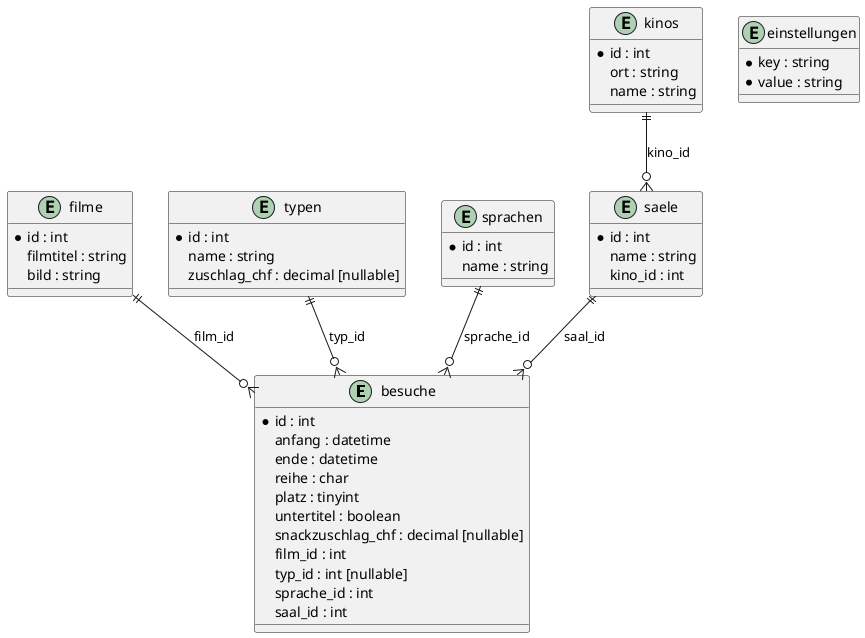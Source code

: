@startuml ticket-manager

' Entities
entity besuche {
    *id : int
    anfang : datetime
    ende : datetime
    reihe : char
    platz : tinyint
    untertitel : boolean
    snackzuschlag_chf : decimal [nullable]
    film_id : int
    typ_id : int [nullable]
    sprache_id : int
    saal_id : int
}

entity filme {
    *id : int
    filmtitel : string
    bild : string
}

entity typen {
    *id : int
    name : string
    zuschlag_chf : decimal [nullable]
}

entity sprachen {
    *id : int
    name : string
}

entity saele {
    *id : int
    name : string
    kino_id : int
}

entity kinos {
    *id : int
    ort : string
    name : string
}

entity einstellungen {
    *key : string
    *value : string
}

' Relationships
filme ||--o{ besuche : film_id
typen ||--o{ besuche : typ_id
sprachen ||--o{ besuche : sprache_id
saele ||--o{ besuche : saal_id
kinos ||--o{ saele : kino_id

@enduml
